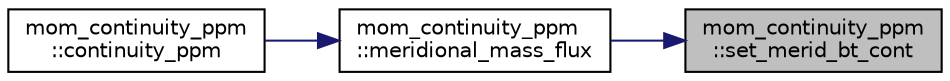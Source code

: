 digraph "mom_continuity_ppm::set_merid_bt_cont"
{
 // INTERACTIVE_SVG=YES
 // LATEX_PDF_SIZE
  edge [fontname="Helvetica",fontsize="10",labelfontname="Helvetica",labelfontsize="10"];
  node [fontname="Helvetica",fontsize="10",shape=record];
  rankdir="RL";
  Node1 [label="mom_continuity_ppm\l::set_merid_bt_cont",height=0.2,width=0.4,color="black", fillcolor="grey75", style="filled", fontcolor="black",tooltip="Sets of a structure that describes the meridional barotropic volume or mass fluxes as a function of b..."];
  Node1 -> Node2 [dir="back",color="midnightblue",fontsize="10",style="solid",fontname="Helvetica"];
  Node2 [label="mom_continuity_ppm\l::meridional_mass_flux",height=0.2,width=0.4,color="black", fillcolor="white", style="filled",URL="$namespacemom__continuity__ppm.html#ae64c4b7cd1756aa3c121fbcf637d5cae",tooltip="Calculates the mass or volume fluxes through the meridional faces, and other related quantities."];
  Node2 -> Node3 [dir="back",color="midnightblue",fontsize="10",style="solid",fontname="Helvetica"];
  Node3 [label="mom_continuity_ppm\l::continuity_ppm",height=0.2,width=0.4,color="black", fillcolor="white", style="filled",URL="$namespacemom__continuity__ppm.html#a665851a49a4bde77b4ef5e25332947f6",tooltip="Time steps the layer thicknesses, using a monotonically limit, directionally split PPM scheme,..."];
}
